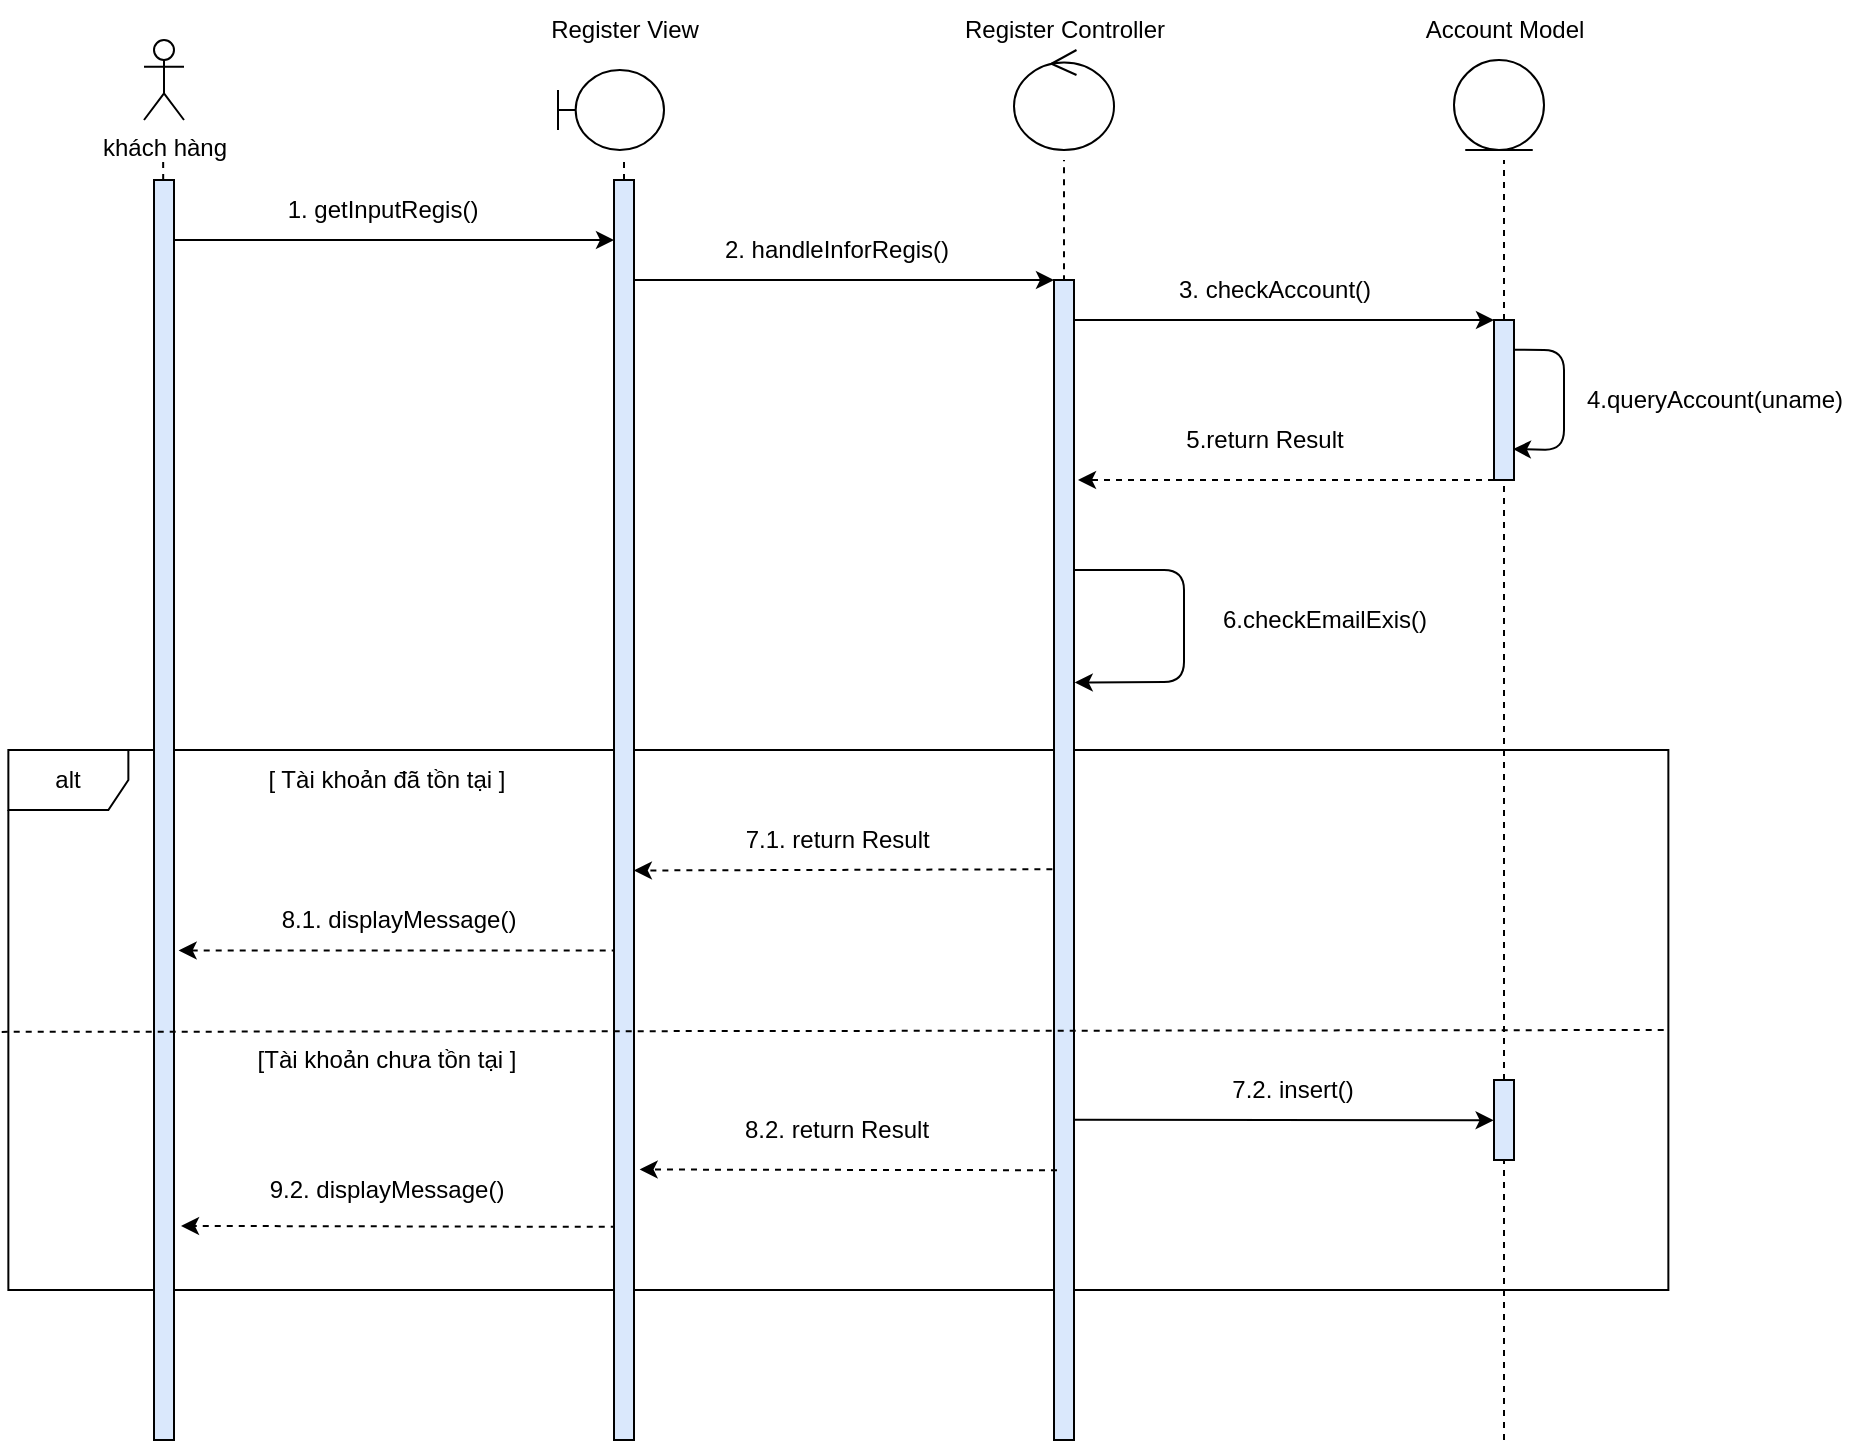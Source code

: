 <mxfile version="20.6.0" type="google"><diagram id="z_VHdsK_1W_BADC8lgrM" name="Trang-1"><mxGraphModel grid="1" page="1" gridSize="10" guides="1" tooltips="1" connect="1" arrows="1" fold="1" pageScale="1" pageWidth="827" pageHeight="1169" math="0" shadow="0"><root><mxCell id="0"/><mxCell id="1" parent="0"/><mxCell id="eqnZCZFhORYawtK7Wv2o-11" value="alt" style="shape=umlFrame;whiteSpace=wrap;html=1;" vertex="1" parent="1"><mxGeometry x="122.18" y="495" width="830" height="270" as="geometry"/></mxCell><mxCell id="p_rDPZXUYWlEQr2ltq43-2" value="" style="endArrow=none;dashed=1;html=1;rounded=0;startArrow=none;" edge="1" parent="1" target="p_rDPZXUYWlEQr2ltq43-1"><mxGeometry width="50" height="50" relative="1" as="geometry"><mxPoint x="650" y="425" as="sourcePoint"/><mxPoint x="649.58" y="199.31" as="targetPoint"/></mxGeometry></mxCell><mxCell id="zVXsUELOUThDG5odVpI--1" value="khách hàng" style="shape=umlActor;verticalLabelPosition=bottom;verticalAlign=top;html=1;outlineConnect=0;" vertex="1" parent="1"><mxGeometry x="190" y="140" width="20" height="40" as="geometry"/></mxCell><mxCell id="zVXsUELOUThDG5odVpI--5" value="" style="endArrow=none;dashed=1;html=1;rounded=0;startArrow=none;" edge="1" parent="1" source="zVXsUELOUThDG5odVpI--12"><mxGeometry width="50" height="50" relative="1" as="geometry"><mxPoint x="199.58" y="590.693" as="sourcePoint"/><mxPoint x="199.58" y="200" as="targetPoint"/></mxGeometry></mxCell><mxCell id="zVXsUELOUThDG5odVpI--9" value="" style="endArrow=none;dashed=1;html=1;rounded=0;startArrow=none;exitX=0.5;exitY=0;exitDx=0;exitDy=0;" edge="1" parent="1" source="0fo-RzMB1zCY1tvgjGVk-2"><mxGeometry width="50" height="50" relative="1" as="geometry"><mxPoint x="429.767" y="220" as="sourcePoint"/><mxPoint x="430" y="200" as="targetPoint"/></mxGeometry></mxCell><mxCell id="zVXsUELOUThDG5odVpI--10" value="" style="endArrow=none;dashed=1;html=1;rounded=0;startArrow=none;" edge="1" parent="1"><mxGeometry width="50" height="50" relative="1" as="geometry"><mxPoint x="650" y="680.571" as="sourcePoint"/><mxPoint x="650" y="200" as="targetPoint"/></mxGeometry></mxCell><mxCell id="zVXsUELOUThDG5odVpI--11" value="" style="endArrow=none;dashed=1;html=1;rounded=0;startArrow=none;" edge="1" parent="1" source="p_rDPZXUYWlEQr2ltq43-7"><mxGeometry width="50" height="50" relative="1" as="geometry"><mxPoint x="869.58" y="590.693" as="sourcePoint"/><mxPoint x="870" y="200" as="targetPoint"/></mxGeometry></mxCell><mxCell id="zVXsUELOUThDG5odVpI--15" value="1. getInputRegis()" style="text;html=1;align=center;verticalAlign=middle;resizable=0;points=[];autosize=1;strokeColor=none;fillColor=none;" vertex="1" parent="1"><mxGeometry x="249" y="210" width="120" height="30" as="geometry"/></mxCell><mxCell id="F9H3RyPnp7faruUlChQO-4" style="edgeStyle=orthogonalEdgeStyle;rounded=0;orthogonalLoop=1;jettySize=auto;html=1;" edge="1" parent="1" source="p_rDPZXUYWlEQr2ltq43-1" target="p_rDPZXUYWlEQr2ltq43-7"><mxGeometry relative="1" as="geometry"><Array as="points"><mxPoint x="710" y="280"/><mxPoint x="710" y="280"/></Array></mxGeometry></mxCell><mxCell id="p_rDPZXUYWlEQr2ltq43-1" value="" style="rounded=0;whiteSpace=wrap;html=1;fillColor=#DAE8FC;" vertex="1" parent="1"><mxGeometry x="645" y="260" width="10" height="580" as="geometry"/></mxCell><mxCell id="p_rDPZXUYWlEQr2ltq43-5" value="2. handleInforRegis()" style="text;html=1;align=center;verticalAlign=middle;resizable=0;points=[];autosize=1;strokeColor=none;fillColor=none;" vertex="1" parent="1"><mxGeometry x="465.52" y="230" width="140" height="30" as="geometry"/></mxCell><mxCell id="F9H3RyPnp7faruUlChQO-5" style="edgeStyle=orthogonalEdgeStyle;rounded=0;orthogonalLoop=1;jettySize=auto;html=1;dashed=1;exitX=0;exitY=1;exitDx=0;exitDy=0;" edge="1" parent="1" source="p_rDPZXUYWlEQr2ltq43-7"><mxGeometry relative="1" as="geometry"><Array as="points"><mxPoint x="657" y="360"/></Array><mxPoint x="867.18" y="475" as="sourcePoint"/><mxPoint x="657" y="360" as="targetPoint"/></mxGeometry></mxCell><mxCell id="p_rDPZXUYWlEQr2ltq43-7" value="" style="rounded=0;whiteSpace=wrap;html=1;fillColor=#DAE8FC;" vertex="1" parent="1"><mxGeometry x="865" y="280" width="10" height="80" as="geometry"/></mxCell><mxCell id="p_rDPZXUYWlEQr2ltq43-8" value="" style="endArrow=none;dashed=1;html=1;rounded=0;startArrow=none;entryX=0.5;entryY=1;entryDx=0;entryDy=0;" edge="1" parent="1" source="F9H3RyPnp7faruUlChQO-10" target="p_rDPZXUYWlEQr2ltq43-7"><mxGeometry width="50" height="50" relative="1" as="geometry"><mxPoint x="870" y="840" as="sourcePoint"/><mxPoint x="872.18" y="475" as="targetPoint"/></mxGeometry></mxCell><mxCell id="p_rDPZXUYWlEQr2ltq43-9" value="3. checkAccount()" style="text;html=1;align=center;verticalAlign=middle;resizable=0;points=[];autosize=1;strokeColor=none;fillColor=none;" vertex="1" parent="1"><mxGeometry x="695" y="250" width="120" height="30" as="geometry"/></mxCell><mxCell id="xUVnHDodCbHgwpAxGy5u-1" value="" style="shape=umlBoundary;whiteSpace=wrap;html=1;" vertex="1" parent="1"><mxGeometry x="397" y="155" width="53" height="40" as="geometry"/></mxCell><mxCell id="xUVnHDodCbHgwpAxGy5u-2" value="Register View" style="text;html=1;align=center;verticalAlign=middle;resizable=0;points=[];autosize=1;strokeColor=none;fillColor=none;" vertex="1" parent="1"><mxGeometry x="380" y="120" width="100" height="30" as="geometry"/></mxCell><mxCell id="xUVnHDodCbHgwpAxGy5u-4" value="Register Controller" style="text;html=1;align=center;verticalAlign=middle;resizable=0;points=[];autosize=1;strokeColor=none;fillColor=none;" vertex="1" parent="1"><mxGeometry x="590" y="125" width="120" height="20" as="geometry"/></mxCell><mxCell id="xUVnHDodCbHgwpAxGy5u-6" value="" style="ellipse;shape=umlControl;whiteSpace=wrap;html=1;" vertex="1" parent="1"><mxGeometry x="625" y="145" width="50" height="50" as="geometry"/></mxCell><mxCell id="xUVnHDodCbHgwpAxGy5u-7" value="Account Model" style="text;html=1;align=center;verticalAlign=middle;resizable=0;points=[];autosize=1;strokeColor=none;fillColor=none;" vertex="1" parent="1"><mxGeometry x="825" y="125" width="90" height="20" as="geometry"/></mxCell><mxCell id="8fvMgJJ8mBYAG2pXSt8O-1" value="" style="ellipse;shape=umlEntity;whiteSpace=wrap;html=1;" vertex="1" parent="1"><mxGeometry x="845" y="150" width="45" height="45" as="geometry"/></mxCell><mxCell id="8fvMgJJ8mBYAG2pXSt8O-6" value="5.return Result" style="text;html=1;align=center;verticalAlign=middle;resizable=0;points=[];autosize=1;strokeColor=none;fillColor=none;" vertex="1" parent="1"><mxGeometry x="700" y="325" width="100" height="30" as="geometry"/></mxCell><mxCell id="8fvMgJJ8mBYAG2pXSt8O-9" value="4.queryAccount(uname)" style="text;html=1;align=center;verticalAlign=middle;resizable=0;points=[];autosize=1;strokeColor=none;fillColor=none;" vertex="1" parent="1"><mxGeometry x="900" y="305" width="150" height="30" as="geometry"/></mxCell><mxCell id="8fvMgJJ8mBYAG2pXSt8O-19" value="" style="endArrow=classic;html=1;rounded=0;dashed=1;exitX=-0.033;exitY=0.575;exitDx=0;exitDy=0;entryX=1.014;entryY=0.575;entryDx=0;entryDy=0;entryPerimeter=0;exitPerimeter=0;" edge="1" parent="1"><mxGeometry width="50" height="50" relative="1" as="geometry"><mxPoint x="426.85" y="595.25" as="sourcePoint"/><mxPoint x="207.32" y="595.25" as="targetPoint"/></mxGeometry></mxCell><mxCell id="0fo-RzMB1zCY1tvgjGVk-4" value="" style="endArrow=classic;html=1;rounded=0;exitX=-0.068;exitY=0.786;exitDx=0;exitDy=0;entryX=1.064;entryY=0.808;entryDx=0;entryDy=0;dashed=1;exitPerimeter=0;entryPerimeter=0;" edge="1" parent="1"><mxGeometry width="50" height="50" relative="1" as="geometry"><mxPoint x="646.5" y="705.12" as="sourcePoint"/><mxPoint x="437.82" y="704.76" as="targetPoint"/></mxGeometry></mxCell><mxCell id="0fo-RzMB1zCY1tvgjGVk-6" value="" style="endArrow=classic;html=1;rounded=0;dashed=1;entryX=1.133;entryY=0.868;entryDx=0;entryDy=0;entryPerimeter=0;exitX=-0.08;exitY=0.869;exitDx=0;exitDy=0;exitPerimeter=0;" edge="1" parent="1"><mxGeometry width="50" height="50" relative="1" as="geometry"><mxPoint x="426.38" y="733.43" as="sourcePoint"/><mxPoint x="208.51" y="732.96" as="targetPoint"/></mxGeometry></mxCell><mxCell id="F9H3RyPnp7faruUlChQO-3" style="edgeStyle=orthogonalEdgeStyle;rounded=0;orthogonalLoop=1;jettySize=auto;html=1;" edge="1" parent="1" source="0fo-RzMB1zCY1tvgjGVk-2" target="p_rDPZXUYWlEQr2ltq43-1"><mxGeometry relative="1" as="geometry"><Array as="points"><mxPoint x="540" y="260"/><mxPoint x="540" y="260"/></Array></mxGeometry></mxCell><mxCell id="0fo-RzMB1zCY1tvgjGVk-2" value="" style="rounded=0;whiteSpace=wrap;html=1;fillColor=#DAE8FC;" vertex="1" parent="1"><mxGeometry x="425" y="210" width="10" height="630" as="geometry"/></mxCell><mxCell id="F9H3RyPnp7faruUlChQO-2" style="edgeStyle=orthogonalEdgeStyle;rounded=0;orthogonalLoop=1;jettySize=auto;html=1;" edge="1" parent="1" source="zVXsUELOUThDG5odVpI--12" target="0fo-RzMB1zCY1tvgjGVk-2"><mxGeometry relative="1" as="geometry"><Array as="points"><mxPoint x="320" y="240"/><mxPoint x="320" y="240"/></Array></mxGeometry></mxCell><mxCell id="zVXsUELOUThDG5odVpI--12" value="" style="rounded=0;whiteSpace=wrap;html=1;fillColor=#DAE8FC;" vertex="1" parent="1"><mxGeometry x="195" y="210" width="10" height="630" as="geometry"/></mxCell><mxCell id="8fvMgJJ8mBYAG2pXSt8O-25" value="" style="endArrow=classic;html=1;rounded=0;dashed=1;exitX=-0.081;exitY=0.508;exitDx=0;exitDy=0;exitPerimeter=0;entryX=0.993;entryY=0.548;entryDx=0;entryDy=0;entryPerimeter=0;" edge="1" parent="1" source="p_rDPZXUYWlEQr2ltq43-1" target="0fo-RzMB1zCY1tvgjGVk-2"><mxGeometry width="50" height="50" relative="1" as="geometry"><mxPoint x="640" y="555" as="sourcePoint"/><mxPoint x="438" y="555" as="targetPoint"/></mxGeometry></mxCell><mxCell id="8fvMgJJ8mBYAG2pXSt8O-14" value="[ Tài khoản đã tồn tại ]" style="text;html=1;align=center;verticalAlign=middle;resizable=0;points=[];autosize=1;strokeColor=none;fillColor=none;" vertex="1" parent="1"><mxGeometry x="241.18" y="495" width="140" height="30" as="geometry"/></mxCell><mxCell id="8fvMgJJ8mBYAG2pXSt8O-20" value="8.1. displayMessage()" style="text;html=1;align=center;verticalAlign=middle;resizable=0;points=[];autosize=1;strokeColor=none;fillColor=none;" vertex="1" parent="1"><mxGeometry x="247.18" y="565" width="140" height="30" as="geometry"/></mxCell><mxCell id="8fvMgJJ8mBYAG2pXSt8O-26" value="7.1. return Result&amp;nbsp;" style="text;html=1;align=center;verticalAlign=middle;resizable=0;points=[];autosize=1;strokeColor=none;fillColor=none;" vertex="1" parent="1"><mxGeometry x="477.7" y="525" width="120" height="30" as="geometry"/></mxCell><mxCell id="8fvMgJJ8mBYAG2pXSt8O-27" value="[Tài khoản chưa tồn tại ]" style="text;html=1;align=center;verticalAlign=middle;resizable=0;points=[];autosize=1;strokeColor=none;fillColor=none;" vertex="1" parent="1"><mxGeometry x="236.18" y="635" width="150" height="30" as="geometry"/></mxCell><mxCell id="eqnZCZFhORYawtK7Wv2o-14" value="" style="endArrow=none;dashed=1;html=1;rounded=0;exitX=-0.004;exitY=0.522;exitDx=0;exitDy=0;exitPerimeter=0;" edge="1" parent="1" source="eqnZCZFhORYawtK7Wv2o-11"><mxGeometry width="50" height="50" relative="1" as="geometry"><mxPoint x="422.18" y="715" as="sourcePoint"/><mxPoint x="952.18" y="635" as="targetPoint"/></mxGeometry></mxCell><mxCell id="8fvMgJJ8mBYAG2pXSt8O-35" value="" style="endArrow=classic;html=1;rounded=0;entryX=-0.019;entryY=0.503;entryDx=0;entryDy=0;entryPerimeter=0;exitX=1.011;exitY=0.724;exitDx=0;exitDy=0;exitPerimeter=0;" edge="1" parent="1" source="p_rDPZXUYWlEQr2ltq43-1" target="F9H3RyPnp7faruUlChQO-10"><mxGeometry width="50" height="50" relative="1" as="geometry"><mxPoint x="660" y="680" as="sourcePoint"/><mxPoint x="854.97" y="680.24" as="targetPoint"/><Array as="points"/></mxGeometry></mxCell><mxCell id="8fvMgJJ8mBYAG2pXSt8O-36" value="7.2. insert()" style="text;html=1;align=center;verticalAlign=middle;resizable=0;points=[];autosize=1;strokeColor=none;fillColor=none;" vertex="1" parent="1"><mxGeometry x="724.18" y="650" width="80" height="30" as="geometry"/></mxCell><mxCell id="0fo-RzMB1zCY1tvgjGVk-5" value="8.2. return Result" style="text;html=1;align=center;verticalAlign=middle;resizable=0;points=[];autosize=1;strokeColor=none;fillColor=none;" vertex="1" parent="1"><mxGeometry x="475.52" y="670" width="120" height="30" as="geometry"/></mxCell><mxCell id="0fo-RzMB1zCY1tvgjGVk-9" value="9.2. displayMessage()" style="text;html=1;align=center;verticalAlign=middle;resizable=0;points=[];autosize=1;strokeColor=none;fillColor=none;" vertex="1" parent="1"><mxGeometry x="241.18" y="700" width="140" height="30" as="geometry"/></mxCell><mxCell id="F9H3RyPnp7faruUlChQO-10" value="" style="html=1;points=[];perimeter=orthogonalPerimeter;fillColor=#dae8fc;strokeColor=#000000;" vertex="1" parent="1"><mxGeometry x="865" y="660" width="10" height="40" as="geometry"/></mxCell><mxCell id="X74T2IuEJVknn-Q0lZJY-2" value="" style="endArrow=none;dashed=1;html=1;rounded=0;startArrow=none;entryX=0.5;entryY=1;entryDx=0;entryDy=0;" edge="1" parent="1" target="F9H3RyPnp7faruUlChQO-10"><mxGeometry width="50" height="50" relative="1" as="geometry"><mxPoint x="870" y="840" as="sourcePoint"/><mxPoint x="870" y="360" as="targetPoint"/></mxGeometry></mxCell><mxCell id="X74T2IuEJVknn-Q0lZJY-3" value="" style="endArrow=classic;html=1;exitX=1;exitY=0.25;exitDx=0;exitDy=0;entryX=1.037;entryY=0.347;entryDx=0;entryDy=0;entryPerimeter=0;" edge="1" parent="1" source="p_rDPZXUYWlEQr2ltq43-1" target="p_rDPZXUYWlEQr2ltq43-1"><mxGeometry width="50" height="50" relative="1" as="geometry"><mxPoint x="560" y="400" as="sourcePoint"/><mxPoint x="657" y="461" as="targetPoint"/><Array as="points"><mxPoint x="710" y="405"/><mxPoint x="710" y="461"/></Array></mxGeometry></mxCell><mxCell id="X74T2IuEJVknn-Q0lZJY-5" value="" style="endArrow=classic;html=1;exitX=1.012;exitY=0.186;exitDx=0;exitDy=0;exitPerimeter=0;entryX=0.948;entryY=0.807;entryDx=0;entryDy=0;entryPerimeter=0;" edge="1" parent="1" source="p_rDPZXUYWlEQr2ltq43-7" target="p_rDPZXUYWlEQr2ltq43-7"><mxGeometry width="50" height="50" relative="1" as="geometry"><mxPoint x="890" y="300.18" as="sourcePoint"/><mxPoint x="875" y="390" as="targetPoint"/><Array as="points"><mxPoint x="900" y="295"/><mxPoint x="900" y="345"/></Array></mxGeometry></mxCell><mxCell id="X74T2IuEJVknn-Q0lZJY-6" value="6.checkEmailExis()" style="text;html=1;align=center;verticalAlign=middle;resizable=0;points=[];autosize=1;" vertex="1" parent="1"><mxGeometry x="715" y="415" width="130" height="30" as="geometry"/></mxCell></root></mxGraphModel></diagram></mxfile>